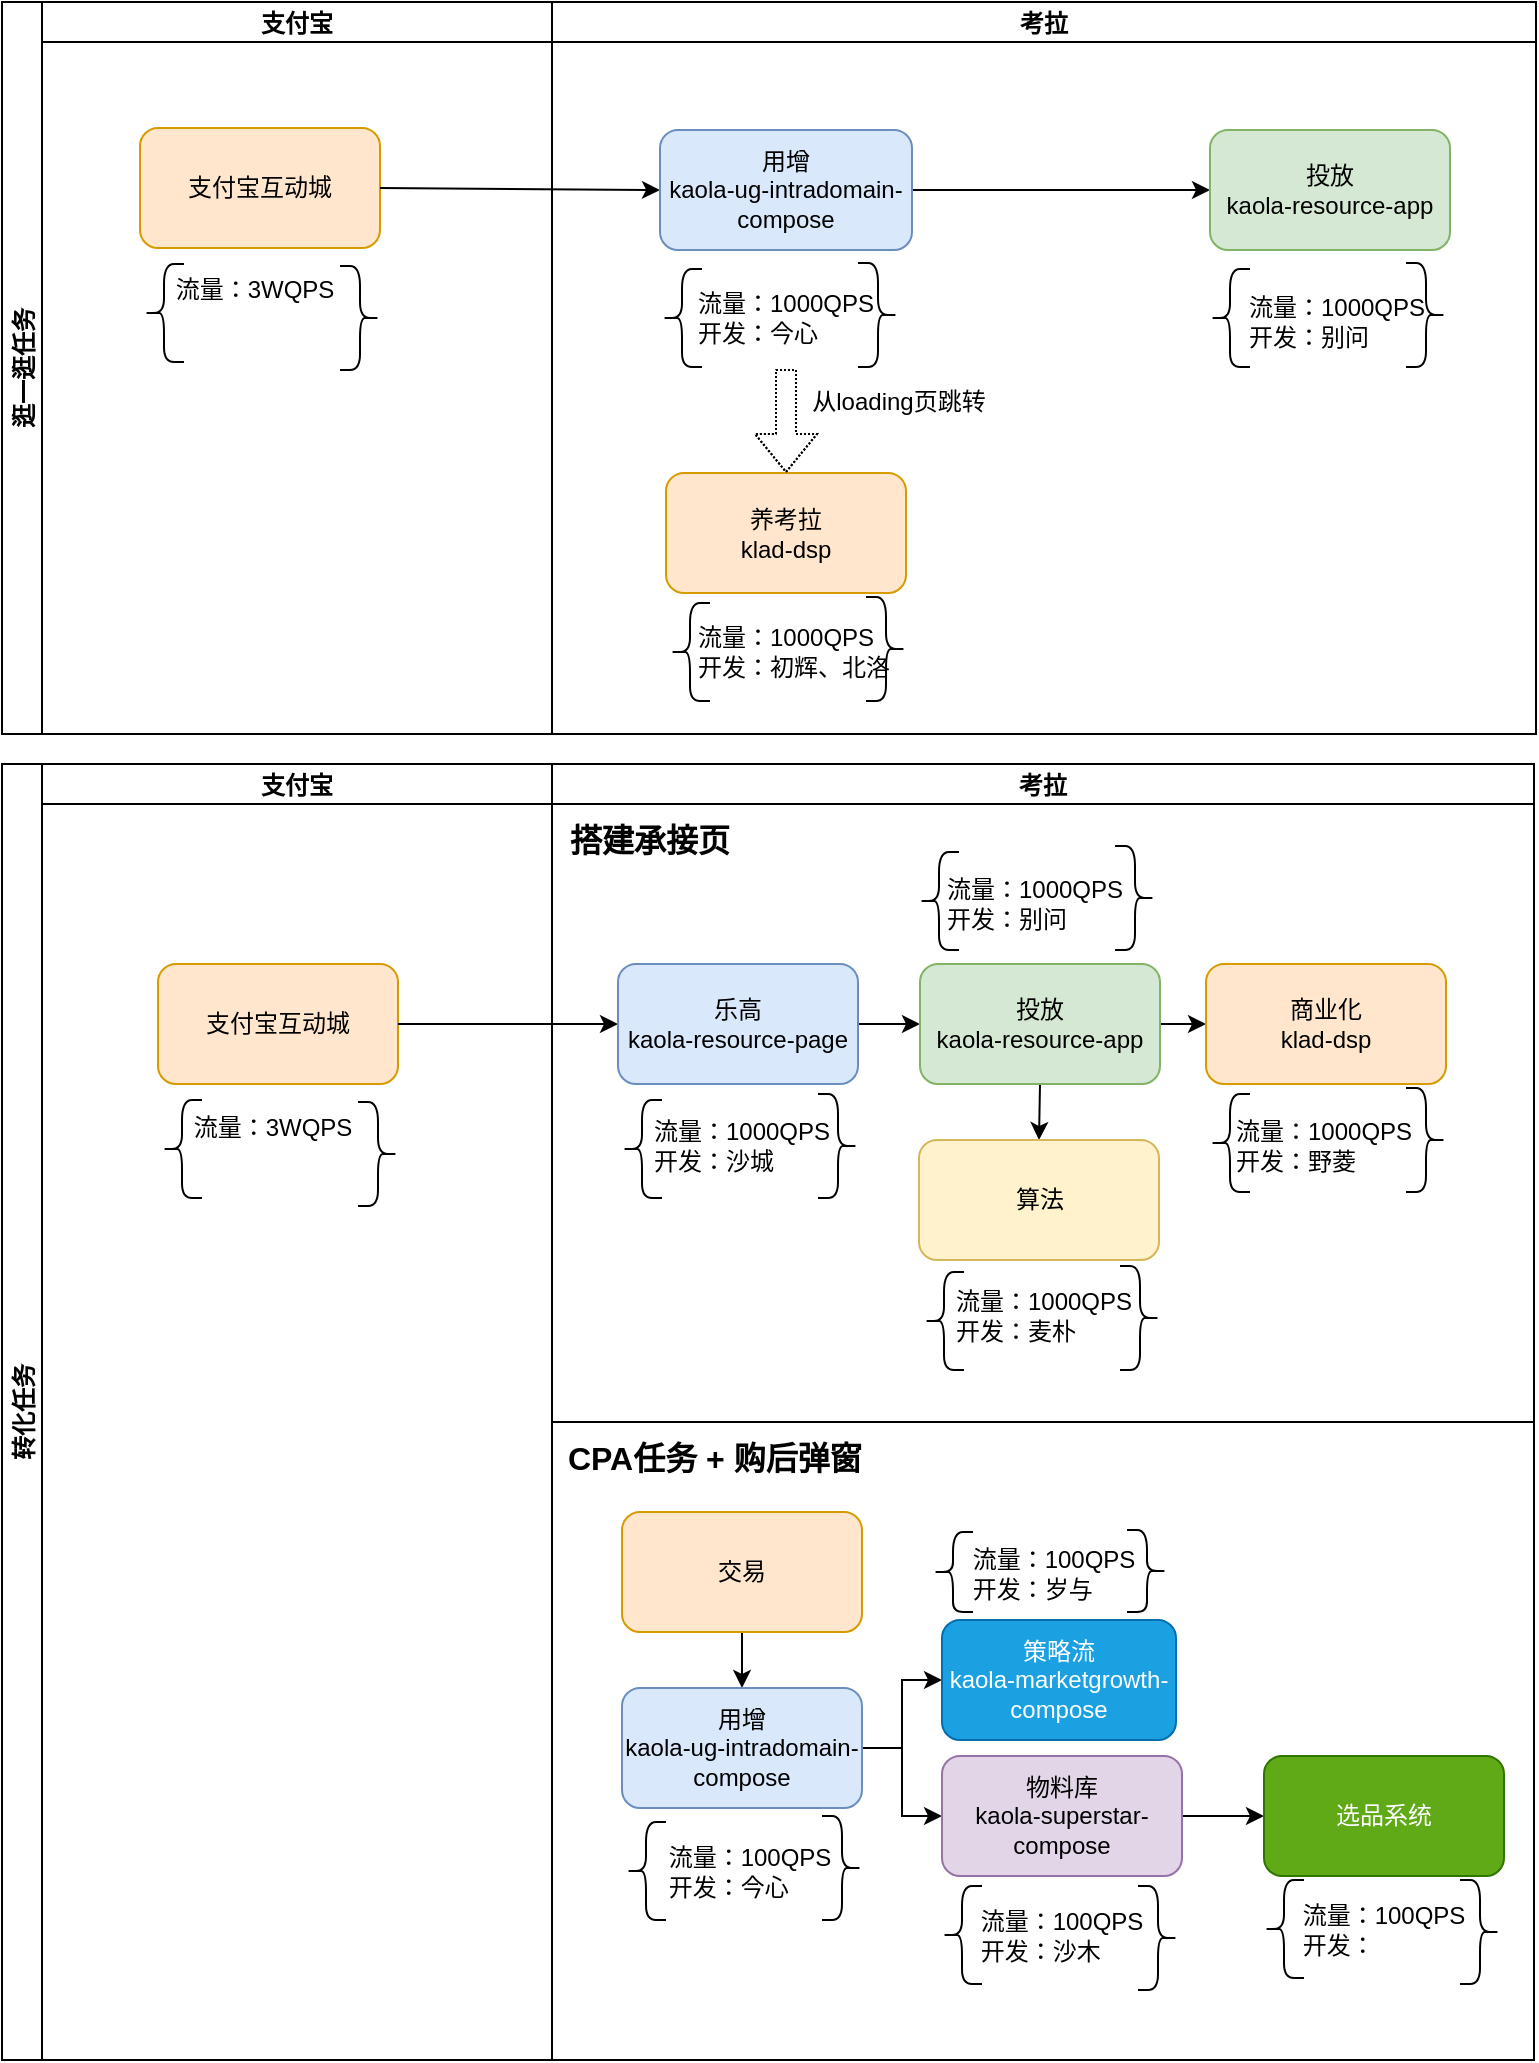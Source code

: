 <mxfile version="15.0.4" type="github">
  <diagram id="3BlrjxMipyuI-pAeFl_A" name="Page-1">
    <mxGraphModel dx="1186" dy="664" grid="0" gridSize="10" guides="1" tooltips="1" connect="1" arrows="1" fold="1" page="1" pageScale="1" pageWidth="827" pageHeight="1169" math="0" shadow="0">
      <root>
        <mxCell id="0" />
        <mxCell id="1" parent="0" />
        <mxCell id="on9SmiyIinQA-yeNhoOn-1" value="转化任务" style="swimlane;childLayout=stackLayout;resizeParent=1;resizeParentMax=0;startSize=20;horizontal=0;horizontalStack=1;" vertex="1" parent="1">
          <mxGeometry x="36" y="421" width="766" height="648" as="geometry" />
        </mxCell>
        <mxCell id="on9SmiyIinQA-yeNhoOn-2" value="支付宝" style="swimlane;startSize=20;" vertex="1" parent="on9SmiyIinQA-yeNhoOn-1">
          <mxGeometry x="20" width="255" height="648" as="geometry" />
        </mxCell>
        <mxCell id="on9SmiyIinQA-yeNhoOn-13" value="支付宝互动城" style="rounded=1;whiteSpace=wrap;html=1;fillColor=#ffe6cc;strokeColor=#d79b00;" vertex="1" parent="on9SmiyIinQA-yeNhoOn-2">
          <mxGeometry x="58" y="100" width="120" height="60" as="geometry" />
        </mxCell>
        <mxCell id="on9SmiyIinQA-yeNhoOn-27" value="" style="shape=curlyBracket;whiteSpace=wrap;html=1;rounded=1;gradientColor=none;" vertex="1" parent="on9SmiyIinQA-yeNhoOn-2">
          <mxGeometry x="60" y="168" width="20" height="49" as="geometry" />
        </mxCell>
        <mxCell id="on9SmiyIinQA-yeNhoOn-28" value="流量：3WQPS" style="text;html=1;strokeColor=none;fillColor=none;align=center;verticalAlign=middle;whiteSpace=wrap;rounded=0;" vertex="1" parent="on9SmiyIinQA-yeNhoOn-2">
          <mxGeometry x="71" y="172" width="89" height="20" as="geometry" />
        </mxCell>
        <mxCell id="on9SmiyIinQA-yeNhoOn-20" value="" style="endArrow=classic;html=1;exitX=1;exitY=0.5;exitDx=0;exitDy=0;entryX=0;entryY=0.5;entryDx=0;entryDy=0;" edge="1" parent="on9SmiyIinQA-yeNhoOn-1" source="on9SmiyIinQA-yeNhoOn-13" target="on9SmiyIinQA-yeNhoOn-15">
          <mxGeometry width="50" height="50" relative="1" as="geometry">
            <mxPoint x="263" y="281" as="sourcePoint" />
            <mxPoint x="313" y="231" as="targetPoint" />
          </mxGeometry>
        </mxCell>
        <mxCell id="on9SmiyIinQA-yeNhoOn-4" value="考拉" style="swimlane;startSize=20;" vertex="1" parent="on9SmiyIinQA-yeNhoOn-1">
          <mxGeometry x="275" width="491" height="648" as="geometry">
            <mxRectangle x="260" width="30" height="480" as="alternateBounds" />
          </mxGeometry>
        </mxCell>
        <mxCell id="on9SmiyIinQA-yeNhoOn-21" style="edgeStyle=orthogonalEdgeStyle;rounded=0;orthogonalLoop=1;jettySize=auto;html=1;exitX=1;exitY=0.5;exitDx=0;exitDy=0;entryX=0;entryY=0.5;entryDx=0;entryDy=0;" edge="1" parent="on9SmiyIinQA-yeNhoOn-4" source="on9SmiyIinQA-yeNhoOn-15" target="on9SmiyIinQA-yeNhoOn-16">
          <mxGeometry relative="1" as="geometry" />
        </mxCell>
        <mxCell id="on9SmiyIinQA-yeNhoOn-15" value="乐高&lt;br&gt;kaola-resource-page" style="rounded=1;whiteSpace=wrap;html=1;fillColor=#dae8fc;strokeColor=#6c8ebf;" vertex="1" parent="on9SmiyIinQA-yeNhoOn-4">
          <mxGeometry x="33" y="100" width="120" height="60" as="geometry" />
        </mxCell>
        <mxCell id="on9SmiyIinQA-yeNhoOn-22" style="edgeStyle=orthogonalEdgeStyle;rounded=0;orthogonalLoop=1;jettySize=auto;html=1;exitX=1;exitY=0.5;exitDx=0;exitDy=0;entryX=0;entryY=0.5;entryDx=0;entryDy=0;" edge="1" parent="on9SmiyIinQA-yeNhoOn-4" source="on9SmiyIinQA-yeNhoOn-16" target="on9SmiyIinQA-yeNhoOn-17">
          <mxGeometry relative="1" as="geometry" />
        </mxCell>
        <mxCell id="on9SmiyIinQA-yeNhoOn-23" style="edgeStyle=orthogonalEdgeStyle;rounded=0;orthogonalLoop=1;jettySize=auto;html=1;exitX=0.5;exitY=1;exitDx=0;exitDy=0;entryX=0.5;entryY=0;entryDx=0;entryDy=0;" edge="1" parent="on9SmiyIinQA-yeNhoOn-4" source="on9SmiyIinQA-yeNhoOn-16" target="on9SmiyIinQA-yeNhoOn-18">
          <mxGeometry relative="1" as="geometry" />
        </mxCell>
        <mxCell id="on9SmiyIinQA-yeNhoOn-16" value="投放&lt;br&gt;kaola-resource-app" style="rounded=1;whiteSpace=wrap;html=1;fillColor=#d5e8d4;strokeColor=#82b366;" vertex="1" parent="on9SmiyIinQA-yeNhoOn-4">
          <mxGeometry x="184" y="100" width="120" height="60" as="geometry" />
        </mxCell>
        <mxCell id="on9SmiyIinQA-yeNhoOn-17" value="商业化&lt;br&gt;klad-dsp" style="rounded=1;whiteSpace=wrap;html=1;fillColor=#ffe6cc;strokeColor=#d79b00;" vertex="1" parent="on9SmiyIinQA-yeNhoOn-4">
          <mxGeometry x="327" y="100" width="120" height="60" as="geometry" />
        </mxCell>
        <mxCell id="on9SmiyIinQA-yeNhoOn-18" value="算法" style="rounded=1;whiteSpace=wrap;html=1;fillColor=#fff2cc;strokeColor=#d6b656;" vertex="1" parent="on9SmiyIinQA-yeNhoOn-4">
          <mxGeometry x="183.5" y="188" width="120" height="60" as="geometry" />
        </mxCell>
        <mxCell id="on9SmiyIinQA-yeNhoOn-30" value="" style="shape=curlyBracket;whiteSpace=wrap;html=1;rounded=1;gradientColor=none;" vertex="1" parent="on9SmiyIinQA-yeNhoOn-4">
          <mxGeometry x="35" y="168" width="20" height="49" as="geometry" />
        </mxCell>
        <mxCell id="on9SmiyIinQA-yeNhoOn-31" value="流量：1000QPS&lt;br&gt;&lt;div style=&quot;text-align: left&quot;&gt;&lt;span&gt;开发：沙城&lt;/span&gt;&lt;/div&gt;" style="text;html=1;strokeColor=none;fillColor=none;align=center;verticalAlign=middle;whiteSpace=wrap;rounded=0;" vertex="1" parent="on9SmiyIinQA-yeNhoOn-4">
          <mxGeometry x="46" y="171" width="98" height="39" as="geometry" />
        </mxCell>
        <mxCell id="on9SmiyIinQA-yeNhoOn-32" value="" style="shape=curlyBracket;whiteSpace=wrap;html=1;rounded=1;flipH=1;gradientColor=none;" vertex="1" parent="on9SmiyIinQA-yeNhoOn-4">
          <mxGeometry x="133" y="165" width="20" height="52" as="geometry" />
        </mxCell>
        <mxCell id="on9SmiyIinQA-yeNhoOn-33" value="" style="shape=curlyBracket;whiteSpace=wrap;html=1;rounded=1;gradientColor=none;" vertex="1" parent="on9SmiyIinQA-yeNhoOn-4">
          <mxGeometry x="329" y="165" width="20" height="49" as="geometry" />
        </mxCell>
        <mxCell id="on9SmiyIinQA-yeNhoOn-34" value="流量：1000QPS&lt;br&gt;开发：野菱" style="text;html=1;strokeColor=none;fillColor=none;align=left;verticalAlign=middle;whiteSpace=wrap;rounded=0;" vertex="1" parent="on9SmiyIinQA-yeNhoOn-4">
          <mxGeometry x="340" y="176.5" width="103" height="28" as="geometry" />
        </mxCell>
        <mxCell id="on9SmiyIinQA-yeNhoOn-35" value="" style="shape=curlyBracket;whiteSpace=wrap;html=1;rounded=1;flipH=1;gradientColor=none;" vertex="1" parent="on9SmiyIinQA-yeNhoOn-4">
          <mxGeometry x="427" y="162" width="20" height="52" as="geometry" />
        </mxCell>
        <mxCell id="on9SmiyIinQA-yeNhoOn-36" value="" style="shape=curlyBracket;whiteSpace=wrap;html=1;rounded=1;gradientColor=none;" vertex="1" parent="on9SmiyIinQA-yeNhoOn-4">
          <mxGeometry x="183.5" y="44" width="20" height="49" as="geometry" />
        </mxCell>
        <mxCell id="on9SmiyIinQA-yeNhoOn-37" value="流量：1000QPS&lt;br&gt;&lt;div style=&quot;text-align: left&quot;&gt;&lt;span&gt;开发：别问&lt;/span&gt;&lt;/div&gt;" style="text;html=1;strokeColor=none;fillColor=none;align=center;verticalAlign=middle;whiteSpace=wrap;rounded=0;" vertex="1" parent="on9SmiyIinQA-yeNhoOn-4">
          <mxGeometry x="189.5" y="53.75" width="102.5" height="32.5" as="geometry" />
        </mxCell>
        <mxCell id="on9SmiyIinQA-yeNhoOn-38" value="" style="shape=curlyBracket;whiteSpace=wrap;html=1;rounded=1;flipH=1;gradientColor=none;" vertex="1" parent="on9SmiyIinQA-yeNhoOn-4">
          <mxGeometry x="281.5" y="41" width="20" height="52" as="geometry" />
        </mxCell>
        <mxCell id="on9SmiyIinQA-yeNhoOn-40" value="流量：1000QPS&lt;br&gt;&lt;div style=&quot;text-align: left&quot;&gt;&lt;span&gt;开发：&lt;/span&gt;&lt;span&gt;麦朴&lt;/span&gt;&lt;/div&gt;" style="text;html=1;strokeColor=none;fillColor=none;align=center;verticalAlign=middle;whiteSpace=wrap;rounded=0;" vertex="1" parent="on9SmiyIinQA-yeNhoOn-4">
          <mxGeometry x="194" y="260" width="103.5" height="31" as="geometry" />
        </mxCell>
        <mxCell id="on9SmiyIinQA-yeNhoOn-125" style="edgeStyle=orthogonalEdgeStyle;rounded=0;orthogonalLoop=1;jettySize=auto;html=1;exitX=0.5;exitY=1;exitDx=0;exitDy=0;" edge="1" parent="on9SmiyIinQA-yeNhoOn-4" source="on9SmiyIinQA-yeNhoOn-119" target="on9SmiyIinQA-yeNhoOn-121">
          <mxGeometry relative="1" as="geometry" />
        </mxCell>
        <mxCell id="on9SmiyIinQA-yeNhoOn-119" value="交易" style="rounded=1;whiteSpace=wrap;html=1;glass=0;fillColor=#ffe6cc;strokeColor=#d79b00;" vertex="1" parent="on9SmiyIinQA-yeNhoOn-4">
          <mxGeometry x="35" y="374" width="120" height="60" as="geometry" />
        </mxCell>
        <mxCell id="on9SmiyIinQA-yeNhoOn-136" style="edgeStyle=orthogonalEdgeStyle;rounded=0;orthogonalLoop=1;jettySize=auto;html=1;exitX=1;exitY=0.5;exitDx=0;exitDy=0;entryX=0;entryY=0.5;entryDx=0;entryDy=0;" edge="1" parent="on9SmiyIinQA-yeNhoOn-4" source="on9SmiyIinQA-yeNhoOn-121" target="on9SmiyIinQA-yeNhoOn-126">
          <mxGeometry relative="1" as="geometry" />
        </mxCell>
        <mxCell id="on9SmiyIinQA-yeNhoOn-137" style="edgeStyle=orthogonalEdgeStyle;rounded=0;orthogonalLoop=1;jettySize=auto;html=1;" edge="1" parent="on9SmiyIinQA-yeNhoOn-4" source="on9SmiyIinQA-yeNhoOn-121" target="on9SmiyIinQA-yeNhoOn-128">
          <mxGeometry relative="1" as="geometry" />
        </mxCell>
        <mxCell id="on9SmiyIinQA-yeNhoOn-121" value="用增&lt;br&gt;kaola-ug-intradomain-compose" style="rounded=1;whiteSpace=wrap;html=1;fillColor=#dae8fc;strokeColor=#6c8ebf;" vertex="1" parent="on9SmiyIinQA-yeNhoOn-4">
          <mxGeometry x="35" y="462" width="120" height="60" as="geometry" />
        </mxCell>
        <mxCell id="on9SmiyIinQA-yeNhoOn-122" value="" style="shape=curlyBracket;whiteSpace=wrap;html=1;rounded=1;gradientColor=none;" vertex="1" parent="on9SmiyIinQA-yeNhoOn-4">
          <mxGeometry x="37" y="529" width="20" height="49" as="geometry" />
        </mxCell>
        <mxCell id="on9SmiyIinQA-yeNhoOn-123" value="流量：100QPS&lt;br&gt;&lt;div style=&quot;text-align: left&quot;&gt;&lt;span&gt;开发：今心&lt;/span&gt;&lt;/div&gt;" style="text;html=1;strokeColor=none;fillColor=none;align=center;verticalAlign=middle;whiteSpace=wrap;rounded=0;" vertex="1" parent="on9SmiyIinQA-yeNhoOn-4">
          <mxGeometry x="52" y="534" width="94" height="39" as="geometry" />
        </mxCell>
        <mxCell id="on9SmiyIinQA-yeNhoOn-124" value="" style="shape=curlyBracket;whiteSpace=wrap;html=1;rounded=1;flipH=1;gradientColor=none;" vertex="1" parent="on9SmiyIinQA-yeNhoOn-4">
          <mxGeometry x="135" y="526" width="20" height="52" as="geometry" />
        </mxCell>
        <mxCell id="on9SmiyIinQA-yeNhoOn-126" value="策略流&lt;br&gt;kaola-marketgrowth-compose" style="rounded=1;whiteSpace=wrap;html=1;glass=0;fillColor=#1ba1e2;strokeColor=#006EAF;fontColor=#ffffff;" vertex="1" parent="on9SmiyIinQA-yeNhoOn-4">
          <mxGeometry x="195" y="428" width="117" height="60" as="geometry" />
        </mxCell>
        <mxCell id="on9SmiyIinQA-yeNhoOn-139" value="" style="edgeStyle=orthogonalEdgeStyle;rounded=0;orthogonalLoop=1;jettySize=auto;html=1;" edge="1" parent="on9SmiyIinQA-yeNhoOn-4" source="on9SmiyIinQA-yeNhoOn-128" target="on9SmiyIinQA-yeNhoOn-138">
          <mxGeometry relative="1" as="geometry" />
        </mxCell>
        <mxCell id="on9SmiyIinQA-yeNhoOn-128" value="物料库&lt;br&gt;kaola-superstar-compose" style="rounded=1;whiteSpace=wrap;html=1;glass=0;fillColor=#e1d5e7;strokeColor=#9673a6;" vertex="1" parent="on9SmiyIinQA-yeNhoOn-4">
          <mxGeometry x="195" y="496" width="120" height="60" as="geometry" />
        </mxCell>
        <mxCell id="on9SmiyIinQA-yeNhoOn-130" value="流量：100QPS&lt;br&gt;&lt;div style=&quot;text-align: left&quot;&gt;&lt;span&gt;开发：岁与&lt;/span&gt;&lt;/div&gt;" style="text;html=1;strokeColor=none;fillColor=none;align=center;verticalAlign=middle;whiteSpace=wrap;rounded=0;" vertex="1" parent="on9SmiyIinQA-yeNhoOn-4">
          <mxGeometry x="199" y="389" width="103.5" height="31" as="geometry" />
        </mxCell>
        <mxCell id="on9SmiyIinQA-yeNhoOn-131" value="" style="shape=curlyBracket;whiteSpace=wrap;html=1;rounded=1;gradientColor=none;" vertex="1" parent="on9SmiyIinQA-yeNhoOn-4">
          <mxGeometry x="190.5" y="384" width="20" height="40" as="geometry" />
        </mxCell>
        <mxCell id="on9SmiyIinQA-yeNhoOn-132" value="" style="shape=curlyBracket;whiteSpace=wrap;html=1;rounded=1;flipH=1;gradientColor=none;" vertex="1" parent="on9SmiyIinQA-yeNhoOn-4">
          <mxGeometry x="287.5" y="383" width="20" height="41" as="geometry" />
        </mxCell>
        <mxCell id="on9SmiyIinQA-yeNhoOn-133" value="流量：100QPS&lt;br&gt;&lt;div style=&quot;text-align: left&quot;&gt;&lt;span&gt;开发：沙木&lt;/span&gt;&lt;/div&gt;" style="text;html=1;strokeColor=none;fillColor=none;align=center;verticalAlign=middle;whiteSpace=wrap;rounded=0;" vertex="1" parent="on9SmiyIinQA-yeNhoOn-4">
          <mxGeometry x="203" y="570" width="103.5" height="31" as="geometry" />
        </mxCell>
        <mxCell id="on9SmiyIinQA-yeNhoOn-134" value="" style="shape=curlyBracket;whiteSpace=wrap;html=1;rounded=1;gradientColor=none;" vertex="1" parent="on9SmiyIinQA-yeNhoOn-4">
          <mxGeometry x="195" y="561" width="20" height="49" as="geometry" />
        </mxCell>
        <mxCell id="on9SmiyIinQA-yeNhoOn-135" value="" style="shape=curlyBracket;whiteSpace=wrap;html=1;rounded=1;flipH=1;gradientColor=none;" vertex="1" parent="on9SmiyIinQA-yeNhoOn-4">
          <mxGeometry x="293" y="561" width="20" height="52" as="geometry" />
        </mxCell>
        <mxCell id="on9SmiyIinQA-yeNhoOn-138" value="选品系统" style="rounded=1;whiteSpace=wrap;html=1;glass=0;fillColor=#60a917;strokeColor=#2D7600;fontColor=#ffffff;" vertex="1" parent="on9SmiyIinQA-yeNhoOn-4">
          <mxGeometry x="356" y="496" width="120" height="60" as="geometry" />
        </mxCell>
        <mxCell id="on9SmiyIinQA-yeNhoOn-148" value="搭建承接页" style="text;strokeColor=none;fillColor=none;align=left;verticalAlign=top;spacingLeft=4;spacingRight=4;overflow=hidden;rotatable=0;points=[[0,0.5],[1,0.5]];portConstraint=eastwest;rounded=0;glass=0;fontStyle=1;fontSize=16;" vertex="1" parent="on9SmiyIinQA-yeNhoOn-4">
          <mxGeometry x="3" y="22" width="117" height="26" as="geometry" />
        </mxCell>
        <mxCell id="on9SmiyIinQA-yeNhoOn-149" value="CPA任务 + 购后弹窗" style="text;strokeColor=none;fillColor=none;align=left;verticalAlign=top;spacingLeft=4;spacingRight=4;overflow=hidden;rotatable=0;points=[[0,0.5],[1,0.5]];portConstraint=eastwest;rounded=0;glass=0;fontStyle=1;fontSize=16;" vertex="1" parent="on9SmiyIinQA-yeNhoOn-4">
          <mxGeometry x="2" y="331" width="164" height="26" as="geometry" />
        </mxCell>
        <mxCell id="on9SmiyIinQA-yeNhoOn-147" value="" style="endArrow=none;html=1;entryX=1;entryY=0.5;entryDx=0;entryDy=0;exitX=0;exitY=0.5;exitDx=0;exitDy=0;" edge="1" parent="on9SmiyIinQA-yeNhoOn-1">
          <mxGeometry width="50" height="50" relative="1" as="geometry">
            <mxPoint x="275" y="329" as="sourcePoint" />
            <mxPoint x="766" y="329" as="targetPoint" />
            <Array as="points">
              <mxPoint x="532" y="329" />
            </Array>
          </mxGeometry>
        </mxCell>
        <mxCell id="on9SmiyIinQA-yeNhoOn-26" value="" style="shape=curlyBracket;whiteSpace=wrap;html=1;rounded=1;flipH=1;gradientColor=none;" vertex="1" parent="1">
          <mxGeometry x="214" y="590" width="20" height="52" as="geometry" />
        </mxCell>
        <mxCell id="on9SmiyIinQA-yeNhoOn-39" value="" style="shape=curlyBracket;whiteSpace=wrap;html=1;rounded=1;gradientColor=none;" vertex="1" parent="1">
          <mxGeometry x="497" y="675" width="20" height="49" as="geometry" />
        </mxCell>
        <mxCell id="on9SmiyIinQA-yeNhoOn-41" value="" style="shape=curlyBracket;whiteSpace=wrap;html=1;rounded=1;flipH=1;gradientColor=none;" vertex="1" parent="1">
          <mxGeometry x="595" y="672" width="20" height="52" as="geometry" />
        </mxCell>
        <mxCell id="on9SmiyIinQA-yeNhoOn-62" value="逛一逛任务" style="swimlane;childLayout=stackLayout;resizeParent=1;resizeParentMax=0;startSize=20;horizontal=0;horizontalStack=1;" vertex="1" parent="1">
          <mxGeometry x="36" y="40" width="767" height="366" as="geometry" />
        </mxCell>
        <mxCell id="on9SmiyIinQA-yeNhoOn-63" value="支付宝" style="swimlane;startSize=20;" vertex="1" parent="on9SmiyIinQA-yeNhoOn-62">
          <mxGeometry x="20" width="255" height="366" as="geometry" />
        </mxCell>
        <mxCell id="on9SmiyIinQA-yeNhoOn-64" value="支付宝互动城" style="rounded=1;whiteSpace=wrap;html=1;fillColor=#ffe6cc;strokeColor=#d79b00;" vertex="1" parent="on9SmiyIinQA-yeNhoOn-63">
          <mxGeometry x="49" y="63" width="120" height="60" as="geometry" />
        </mxCell>
        <mxCell id="on9SmiyIinQA-yeNhoOn-65" value="" style="shape=curlyBracket;whiteSpace=wrap;html=1;rounded=1;gradientColor=none;" vertex="1" parent="on9SmiyIinQA-yeNhoOn-63">
          <mxGeometry x="51" y="131" width="20" height="49" as="geometry" />
        </mxCell>
        <mxCell id="on9SmiyIinQA-yeNhoOn-66" value="流量：3WQPS" style="text;html=1;strokeColor=none;fillColor=none;align=center;verticalAlign=middle;whiteSpace=wrap;rounded=0;" vertex="1" parent="on9SmiyIinQA-yeNhoOn-63">
          <mxGeometry x="62" y="134" width="89" height="20" as="geometry" />
        </mxCell>
        <mxCell id="on9SmiyIinQA-yeNhoOn-67" value="" style="endArrow=classic;html=1;exitX=1;exitY=0.5;exitDx=0;exitDy=0;entryX=0;entryY=0.5;entryDx=0;entryDy=0;" edge="1" parent="on9SmiyIinQA-yeNhoOn-62" source="on9SmiyIinQA-yeNhoOn-64" target="on9SmiyIinQA-yeNhoOn-70">
          <mxGeometry width="50" height="50" relative="1" as="geometry">
            <mxPoint x="254" y="244" as="sourcePoint" />
            <mxPoint x="304" y="194" as="targetPoint" />
          </mxGeometry>
        </mxCell>
        <mxCell id="on9SmiyIinQA-yeNhoOn-68" value="考拉" style="swimlane;startSize=20;" vertex="1" parent="on9SmiyIinQA-yeNhoOn-62">
          <mxGeometry x="275" width="492" height="366" as="geometry">
            <mxRectangle x="260" width="30" height="480" as="alternateBounds" />
          </mxGeometry>
        </mxCell>
        <mxCell id="on9SmiyIinQA-yeNhoOn-69" style="edgeStyle=orthogonalEdgeStyle;rounded=0;orthogonalLoop=1;jettySize=auto;html=1;exitX=1;exitY=0.5;exitDx=0;exitDy=0;entryX=0;entryY=0.5;entryDx=0;entryDy=0;" edge="1" parent="on9SmiyIinQA-yeNhoOn-68" source="on9SmiyIinQA-yeNhoOn-70" target="on9SmiyIinQA-yeNhoOn-73">
          <mxGeometry relative="1" as="geometry" />
        </mxCell>
        <mxCell id="on9SmiyIinQA-yeNhoOn-70" value="用增&lt;br&gt;kaola-ug-intradomain-compose" style="rounded=1;whiteSpace=wrap;html=1;fillColor=#dae8fc;strokeColor=#6c8ebf;" vertex="1" parent="on9SmiyIinQA-yeNhoOn-68">
          <mxGeometry x="54" y="64" width="126" height="60" as="geometry" />
        </mxCell>
        <mxCell id="on9SmiyIinQA-yeNhoOn-73" value="投放&lt;br&gt;kaola-resource-app" style="rounded=1;whiteSpace=wrap;html=1;fillColor=#d5e8d4;strokeColor=#82b366;" vertex="1" parent="on9SmiyIinQA-yeNhoOn-68">
          <mxGeometry x="329" y="64" width="120" height="60" as="geometry" />
        </mxCell>
        <mxCell id="on9SmiyIinQA-yeNhoOn-74" value="养考拉&lt;br&gt;klad-dsp" style="rounded=1;whiteSpace=wrap;html=1;fillColor=#ffe6cc;strokeColor=#d79b00;" vertex="1" parent="on9SmiyIinQA-yeNhoOn-68">
          <mxGeometry x="57" y="235.5" width="120" height="60" as="geometry" />
        </mxCell>
        <mxCell id="on9SmiyIinQA-yeNhoOn-76" value="" style="shape=curlyBracket;whiteSpace=wrap;html=1;rounded=1;gradientColor=none;" vertex="1" parent="on9SmiyIinQA-yeNhoOn-68">
          <mxGeometry x="55" y="133.5" width="20" height="49" as="geometry" />
        </mxCell>
        <mxCell id="on9SmiyIinQA-yeNhoOn-77" value="流量：1000QPS&lt;br&gt;&lt;div style=&quot;text-align: left&quot;&gt;&lt;span&gt;开发：今心&lt;/span&gt;&lt;/div&gt;" style="text;html=1;strokeColor=none;fillColor=none;align=center;verticalAlign=middle;whiteSpace=wrap;rounded=0;" vertex="1" parent="on9SmiyIinQA-yeNhoOn-68">
          <mxGeometry x="70" y="138.5" width="94" height="39" as="geometry" />
        </mxCell>
        <mxCell id="on9SmiyIinQA-yeNhoOn-78" value="" style="shape=curlyBracket;whiteSpace=wrap;html=1;rounded=1;flipH=1;gradientColor=none;" vertex="1" parent="on9SmiyIinQA-yeNhoOn-68">
          <mxGeometry x="153" y="130.5" width="20" height="52" as="geometry" />
        </mxCell>
        <mxCell id="on9SmiyIinQA-yeNhoOn-79" value="" style="shape=curlyBracket;whiteSpace=wrap;html=1;rounded=1;gradientColor=none;" vertex="1" parent="on9SmiyIinQA-yeNhoOn-68">
          <mxGeometry x="59" y="300.5" width="20" height="49" as="geometry" />
        </mxCell>
        <mxCell id="on9SmiyIinQA-yeNhoOn-80" value="流量：1000QPS&lt;br&gt;开发：初辉、北洛" style="text;html=1;strokeColor=none;fillColor=none;align=left;verticalAlign=middle;whiteSpace=wrap;rounded=0;" vertex="1" parent="on9SmiyIinQA-yeNhoOn-68">
          <mxGeometry x="71" y="311" width="106" height="28" as="geometry" />
        </mxCell>
        <mxCell id="on9SmiyIinQA-yeNhoOn-81" value="" style="shape=curlyBracket;whiteSpace=wrap;html=1;rounded=1;flipH=1;gradientColor=none;" vertex="1" parent="on9SmiyIinQA-yeNhoOn-68">
          <mxGeometry x="157" y="297.5" width="20" height="52" as="geometry" />
        </mxCell>
        <mxCell id="on9SmiyIinQA-yeNhoOn-82" value="" style="shape=curlyBracket;whiteSpace=wrap;html=1;rounded=1;gradientColor=none;" vertex="1" parent="on9SmiyIinQA-yeNhoOn-68">
          <mxGeometry x="329" y="133.5" width="20" height="49" as="geometry" />
        </mxCell>
        <mxCell id="on9SmiyIinQA-yeNhoOn-83" value="流量：1000QPS&lt;br&gt;&lt;div style=&quot;text-align: left&quot;&gt;&lt;span&gt;开发：别问&lt;/span&gt;&lt;/div&gt;" style="text;html=1;strokeColor=none;fillColor=none;align=center;verticalAlign=middle;whiteSpace=wrap;rounded=0;" vertex="1" parent="on9SmiyIinQA-yeNhoOn-68">
          <mxGeometry x="343" y="143.25" width="99" height="32.5" as="geometry" />
        </mxCell>
        <mxCell id="on9SmiyIinQA-yeNhoOn-84" value="" style="shape=curlyBracket;whiteSpace=wrap;html=1;rounded=1;flipH=1;gradientColor=none;" vertex="1" parent="on9SmiyIinQA-yeNhoOn-68">
          <mxGeometry x="427" y="130.5" width="20" height="52" as="geometry" />
        </mxCell>
        <mxCell id="on9SmiyIinQA-yeNhoOn-90" value="" style="shape=flexArrow;endArrow=classic;html=1;entryX=0.5;entryY=0;entryDx=0;entryDy=0;dashed=1;dashPattern=1 1;" edge="1" parent="on9SmiyIinQA-yeNhoOn-68" target="on9SmiyIinQA-yeNhoOn-74">
          <mxGeometry width="50" height="50" relative="1" as="geometry">
            <mxPoint x="117" y="183.5" as="sourcePoint" />
            <mxPoint x="229" y="202.5" as="targetPoint" />
            <Array as="points">
              <mxPoint x="117" y="203.5" />
            </Array>
          </mxGeometry>
        </mxCell>
        <mxCell id="on9SmiyIinQA-yeNhoOn-91" value="从loading页跳转" style="text;html=1;strokeColor=none;fillColor=none;align=center;verticalAlign=middle;whiteSpace=wrap;rounded=0;glass=0;" vertex="1" parent="on9SmiyIinQA-yeNhoOn-68">
          <mxGeometry x="119" y="190" width="109" height="20" as="geometry" />
        </mxCell>
        <mxCell id="on9SmiyIinQA-yeNhoOn-86" value="" style="shape=curlyBracket;whiteSpace=wrap;html=1;rounded=1;flipH=1;gradientColor=none;" vertex="1" parent="1">
          <mxGeometry x="205" y="172" width="20" height="52" as="geometry" />
        </mxCell>
        <mxCell id="on9SmiyIinQA-yeNhoOn-143" value="流量：100QPS&lt;br&gt;&lt;div style=&quot;text-align: left&quot;&gt;&lt;span&gt;开发：&lt;/span&gt;&lt;/div&gt;" style="text;html=1;strokeColor=none;fillColor=none;align=center;verticalAlign=middle;whiteSpace=wrap;rounded=0;" vertex="1" parent="1">
          <mxGeometry x="675" y="988" width="103.5" height="31" as="geometry" />
        </mxCell>
        <mxCell id="on9SmiyIinQA-yeNhoOn-144" value="" style="shape=curlyBracket;whiteSpace=wrap;html=1;rounded=1;gradientColor=none;" vertex="1" parent="1">
          <mxGeometry x="667" y="979" width="20" height="49" as="geometry" />
        </mxCell>
        <mxCell id="on9SmiyIinQA-yeNhoOn-145" value="" style="shape=curlyBracket;whiteSpace=wrap;html=1;rounded=1;flipH=1;gradientColor=none;" vertex="1" parent="1">
          <mxGeometry x="765" y="979" width="20" height="52" as="geometry" />
        </mxCell>
      </root>
    </mxGraphModel>
  </diagram>
</mxfile>
